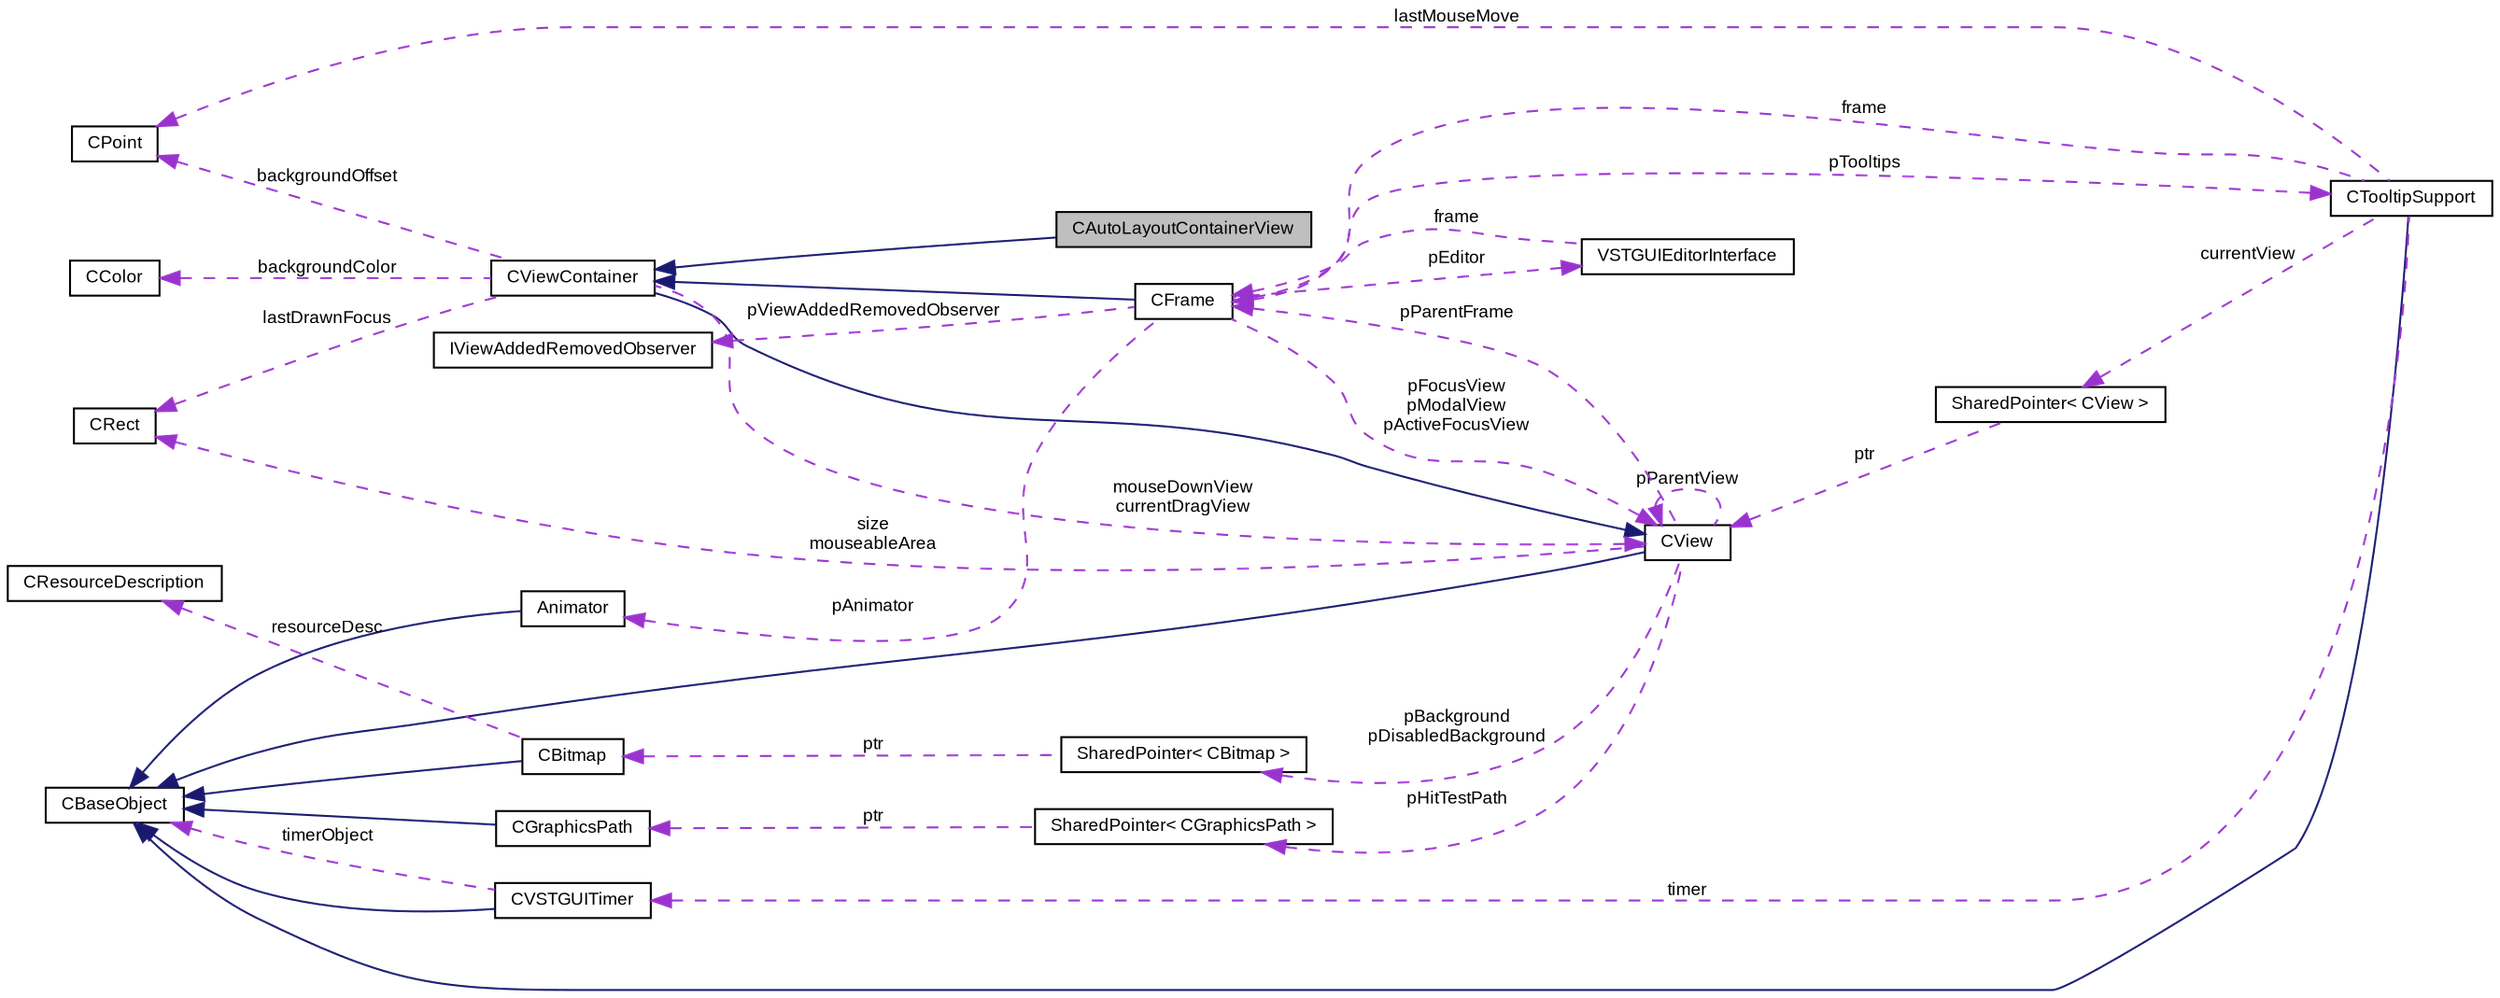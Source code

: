 digraph G
{
  bgcolor="transparent";
  edge [fontname="Arial",fontsize="9",labelfontname="Arial",labelfontsize="9"];
  node [fontname="Arial",fontsize="9",shape=record];
  rankdir=LR;
  Node1 [label="CAutoLayoutContainerView",height=0.2,width=0.4,color="black", fillcolor="grey75", style="filled" fontcolor="black"];
  Node2 -> Node1 [dir=back,color="midnightblue",fontsize="9",style="solid",fontname="Arial"];
  Node2 [label="CViewContainer",height=0.2,width=0.4,color="black",URL="$class_v_s_t_g_u_i_1_1_c_view_container.html",tooltip="Container Class of CView objects."];
  Node3 -> Node2 [dir=back,color="midnightblue",fontsize="9",style="solid",fontname="Arial"];
  Node3 [label="CView",height=0.2,width=0.4,color="black",URL="$class_v_s_t_g_u_i_1_1_c_view.html",tooltip="Base Class of all view objects."];
  Node4 -> Node3 [dir=back,color="midnightblue",fontsize="9",style="solid",fontname="Arial"];
  Node4 [label="CBaseObject",height=0.2,width=0.4,color="black",URL="$class_v_s_t_g_u_i_1_1_c_base_object.html",tooltip="Base Object with reference counter."];
  Node5 -> Node3 [dir=back,color="darkorchid3",fontsize="9",style="dashed",label="pBackground\npDisabledBackground",fontname="Arial"];
  Node5 [label="SharedPointer\< CBitmap \>",height=0.2,width=0.4,color="black",URL="$class_v_s_t_g_u_i_1_1_shared_pointer.html"];
  Node6 -> Node5 [dir=back,color="darkorchid3",fontsize="9",style="dashed",label="ptr",fontname="Arial"];
  Node6 [label="CBitmap",height=0.2,width=0.4,color="black",URL="$class_v_s_t_g_u_i_1_1_c_bitmap.html",tooltip="Encapsulates various platform depended kinds of bitmaps."];
  Node4 -> Node6 [dir=back,color="midnightblue",fontsize="9",style="solid",fontname="Arial"];
  Node7 -> Node6 [dir=back,color="darkorchid3",fontsize="9",style="dashed",label="resourceDesc",fontname="Arial"];
  Node7 [label="CResourceDescription",height=0.2,width=0.4,color="black",URL="$class_v_s_t_g_u_i_1_1_c_resource_description.html",tooltip="Describes a resource by name or by ID."];
  Node8 -> Node3 [dir=back,color="darkorchid3",fontsize="9",style="dashed",label="pParentFrame",fontname="Arial"];
  Node8 [label="CFrame",height=0.2,width=0.4,color="black",URL="$class_v_s_t_g_u_i_1_1_c_frame.html",tooltip="The CFrame is the parent container of all views."];
  Node2 -> Node8 [dir=back,color="midnightblue",fontsize="9",style="solid",fontname="Arial"];
  Node9 -> Node8 [dir=back,color="darkorchid3",fontsize="9",style="dashed",label="pViewAddedRemovedObserver",fontname="Arial"];
  Node9 [label="IViewAddedRemovedObserver",height=0.2,width=0.4,color="black",URL="$class_v_s_t_g_u_i_1_1_i_view_added_removed_observer.html",tooltip="view added removed observer interface for CFrame"];
  Node3 -> Node8 [dir=back,color="darkorchid3",fontsize="9",style="dashed",label="pFocusView\npModalView\npActiveFocusView",fontname="Arial"];
  Node10 -> Node8 [dir=back,color="darkorchid3",fontsize="9",style="dashed",label="pAnimator",fontname="Arial"];
  Node10 [label="Animator",height=0.2,width=0.4,color="black",URL="$class_v_s_t_g_u_i_1_1_animation_1_1_animator.html",tooltip="Animation runner."];
  Node4 -> Node10 [dir=back,color="midnightblue",fontsize="9",style="solid",fontname="Arial"];
  Node11 -> Node8 [dir=back,color="darkorchid3",fontsize="9",style="dashed",label="pTooltips",fontname="Arial"];
  Node11 [label="CTooltipSupport",height=0.2,width=0.4,color="black",URL="$class_v_s_t_g_u_i_1_1_c_tooltip_support.html",tooltip="Generic Tooltip Support class."];
  Node4 -> Node11 [dir=back,color="midnightblue",fontsize="9",style="solid",fontname="Arial"];
  Node8 -> Node11 [dir=back,color="darkorchid3",fontsize="9",style="dashed",label="frame",fontname="Arial"];
  Node12 -> Node11 [dir=back,color="darkorchid3",fontsize="9",style="dashed",label="currentView",fontname="Arial"];
  Node12 [label="SharedPointer\< CView \>",height=0.2,width=0.4,color="black",URL="$class_v_s_t_g_u_i_1_1_shared_pointer.html"];
  Node3 -> Node12 [dir=back,color="darkorchid3",fontsize="9",style="dashed",label="ptr",fontname="Arial"];
  Node13 -> Node11 [dir=back,color="darkorchid3",fontsize="9",style="dashed",label="lastMouseMove",fontname="Arial"];
  Node13 [label="CPoint",height=0.2,width=0.4,color="black",URL="$struct_v_s_t_g_u_i_1_1_c_point.html",tooltip="Point structure."];
  Node14 -> Node11 [dir=back,color="darkorchid3",fontsize="9",style="dashed",label="timer",fontname="Arial"];
  Node14 [label="CVSTGUITimer",height=0.2,width=0.4,color="black",URL="$class_v_s_t_g_u_i_1_1_c_v_s_t_g_u_i_timer.html",tooltip="A timer class, which posts timer messages to CBaseObjects."];
  Node4 -> Node14 [dir=back,color="midnightblue",fontsize="9",style="solid",fontname="Arial"];
  Node4 -> Node14 [dir=back,color="darkorchid3",fontsize="9",style="dashed",label="timerObject",fontname="Arial"];
  Node15 -> Node8 [dir=back,color="darkorchid3",fontsize="9",style="dashed",label="pEditor",fontname="Arial"];
  Node15 [label="VSTGUIEditorInterface",height=0.2,width=0.4,color="black",URL="$class_v_s_t_g_u_i_1_1_v_s_t_g_u_i_editor_interface.html"];
  Node8 -> Node15 [dir=back,color="darkorchid3",fontsize="9",style="dashed",label="frame",fontname="Arial"];
  Node3 -> Node3 [dir=back,color="darkorchid3",fontsize="9",style="dashed",label="pParentView",fontname="Arial"];
  Node16 -> Node3 [dir=back,color="darkorchid3",fontsize="9",style="dashed",label="pHitTestPath",fontname="Arial"];
  Node16 [label="SharedPointer\< CGraphicsPath \>",height=0.2,width=0.4,color="black",URL="$class_v_s_t_g_u_i_1_1_shared_pointer.html"];
  Node17 -> Node16 [dir=back,color="darkorchid3",fontsize="9",style="dashed",label="ptr",fontname="Arial"];
  Node17 [label="CGraphicsPath",height=0.2,width=0.4,color="black",URL="$class_v_s_t_g_u_i_1_1_c_graphics_path.html",tooltip="Graphics Path Object."];
  Node4 -> Node17 [dir=back,color="midnightblue",fontsize="9",style="solid",fontname="Arial"];
  Node18 -> Node3 [dir=back,color="darkorchid3",fontsize="9",style="dashed",label="size\nmouseableArea",fontname="Arial"];
  Node18 [label="CRect",height=0.2,width=0.4,color="black",URL="$struct_v_s_t_g_u_i_1_1_c_rect.html",tooltip="Rect structure."];
  Node3 -> Node2 [dir=back,color="darkorchid3",fontsize="9",style="dashed",label="mouseDownView\ncurrentDragView",fontname="Arial"];
  Node13 -> Node2 [dir=back,color="darkorchid3",fontsize="9",style="dashed",label="backgroundOffset",fontname="Arial"];
  Node19 -> Node2 [dir=back,color="darkorchid3",fontsize="9",style="dashed",label="backgroundColor",fontname="Arial"];
  Node19 [label="CColor",height=0.2,width=0.4,color="black",URL="$struct_v_s_t_g_u_i_1_1_c_color.html",tooltip="RGBA Color structure."];
  Node18 -> Node2 [dir=back,color="darkorchid3",fontsize="9",style="dashed",label="lastDrawnFocus",fontname="Arial"];
}

